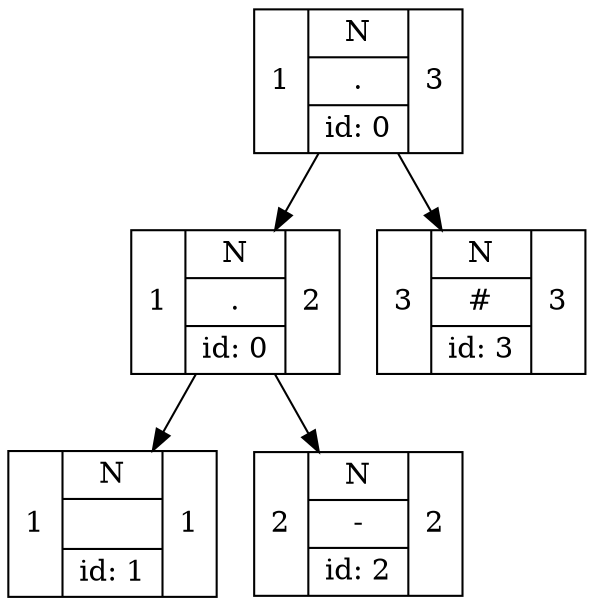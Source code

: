 digraph G{
rankdir=UD
node[shape=record]
concentrate=true
nodo0[label="1|{N|.|id: 0}|{3}"];
nodo3[label="1|{N|.|id: 0}|{2}"];
nodo1[label="1|{N|\n|id: 1}|{1}"];
nodo3->nodo1;
nodo2[label="2|{N|-|id: 2}|{2}"];
nodo3->nodo2;
nodo0->nodo3;
nodo4[label="3|{N|#|id: 3}|{3}"];
nodo0->nodo4;

}
